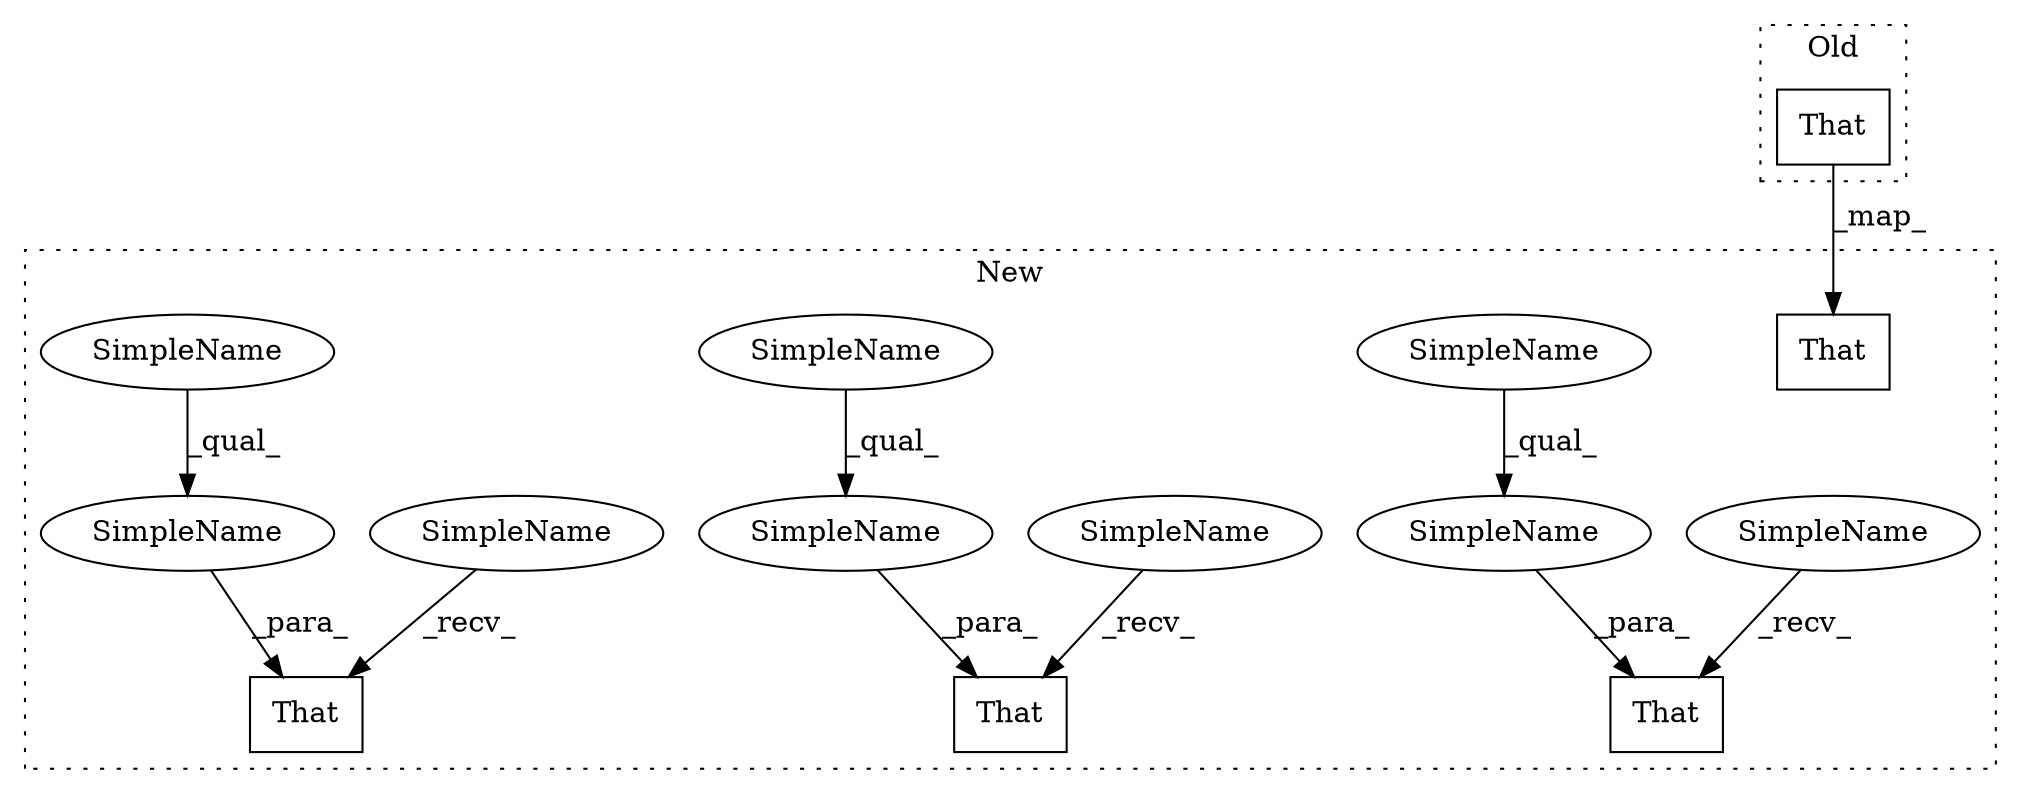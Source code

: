 digraph G {
subgraph cluster0 {
1 [label="That" a="32" s="181818,181840" l="5,1" shape="box"];
label = "Old";
style="dotted";
}
subgraph cluster1 {
2 [label="That" a="32" s="182347,182369" l="5,1" shape="box"];
3 [label="That" a="32" s="182285,182325" l="5,1" shape="box"];
4 [label="SimpleName" a="42" s="182318" l="7" shape="ellipse"];
5 [label="That" a="32" s="182082,182122" l="5,1" shape="box"];
6 [label="SimpleName" a="42" s="182115" l="7" shape="ellipse"];
7 [label="SimpleName" a="42" s="182175" l="8" shape="ellipse"];
8 [label="That" a="32" s="182144,182183" l="5,1" shape="box"];
9 [label="SimpleName" a="42" s="182278" l="6" shape="ellipse"];
10 [label="SimpleName" a="42" s="182137" l="6" shape="ellipse"];
11 [label="SimpleName" a="42" s="182075" l="6" shape="ellipse"];
12 [label="SimpleName" a="42" s="182175" l="2" shape="ellipse"];
13 [label="SimpleName" a="42" s="182115" l="2" shape="ellipse"];
14 [label="SimpleName" a="42" s="182318" l="2" shape="ellipse"];
label = "New";
style="dotted";
}
1 -> 2 [label="_map_"];
4 -> 3 [label="_para_"];
6 -> 5 [label="_para_"];
7 -> 8 [label="_para_"];
9 -> 3 [label="_recv_"];
10 -> 8 [label="_recv_"];
11 -> 5 [label="_recv_"];
12 -> 7 [label="_qual_"];
13 -> 6 [label="_qual_"];
14 -> 4 [label="_qual_"];
}